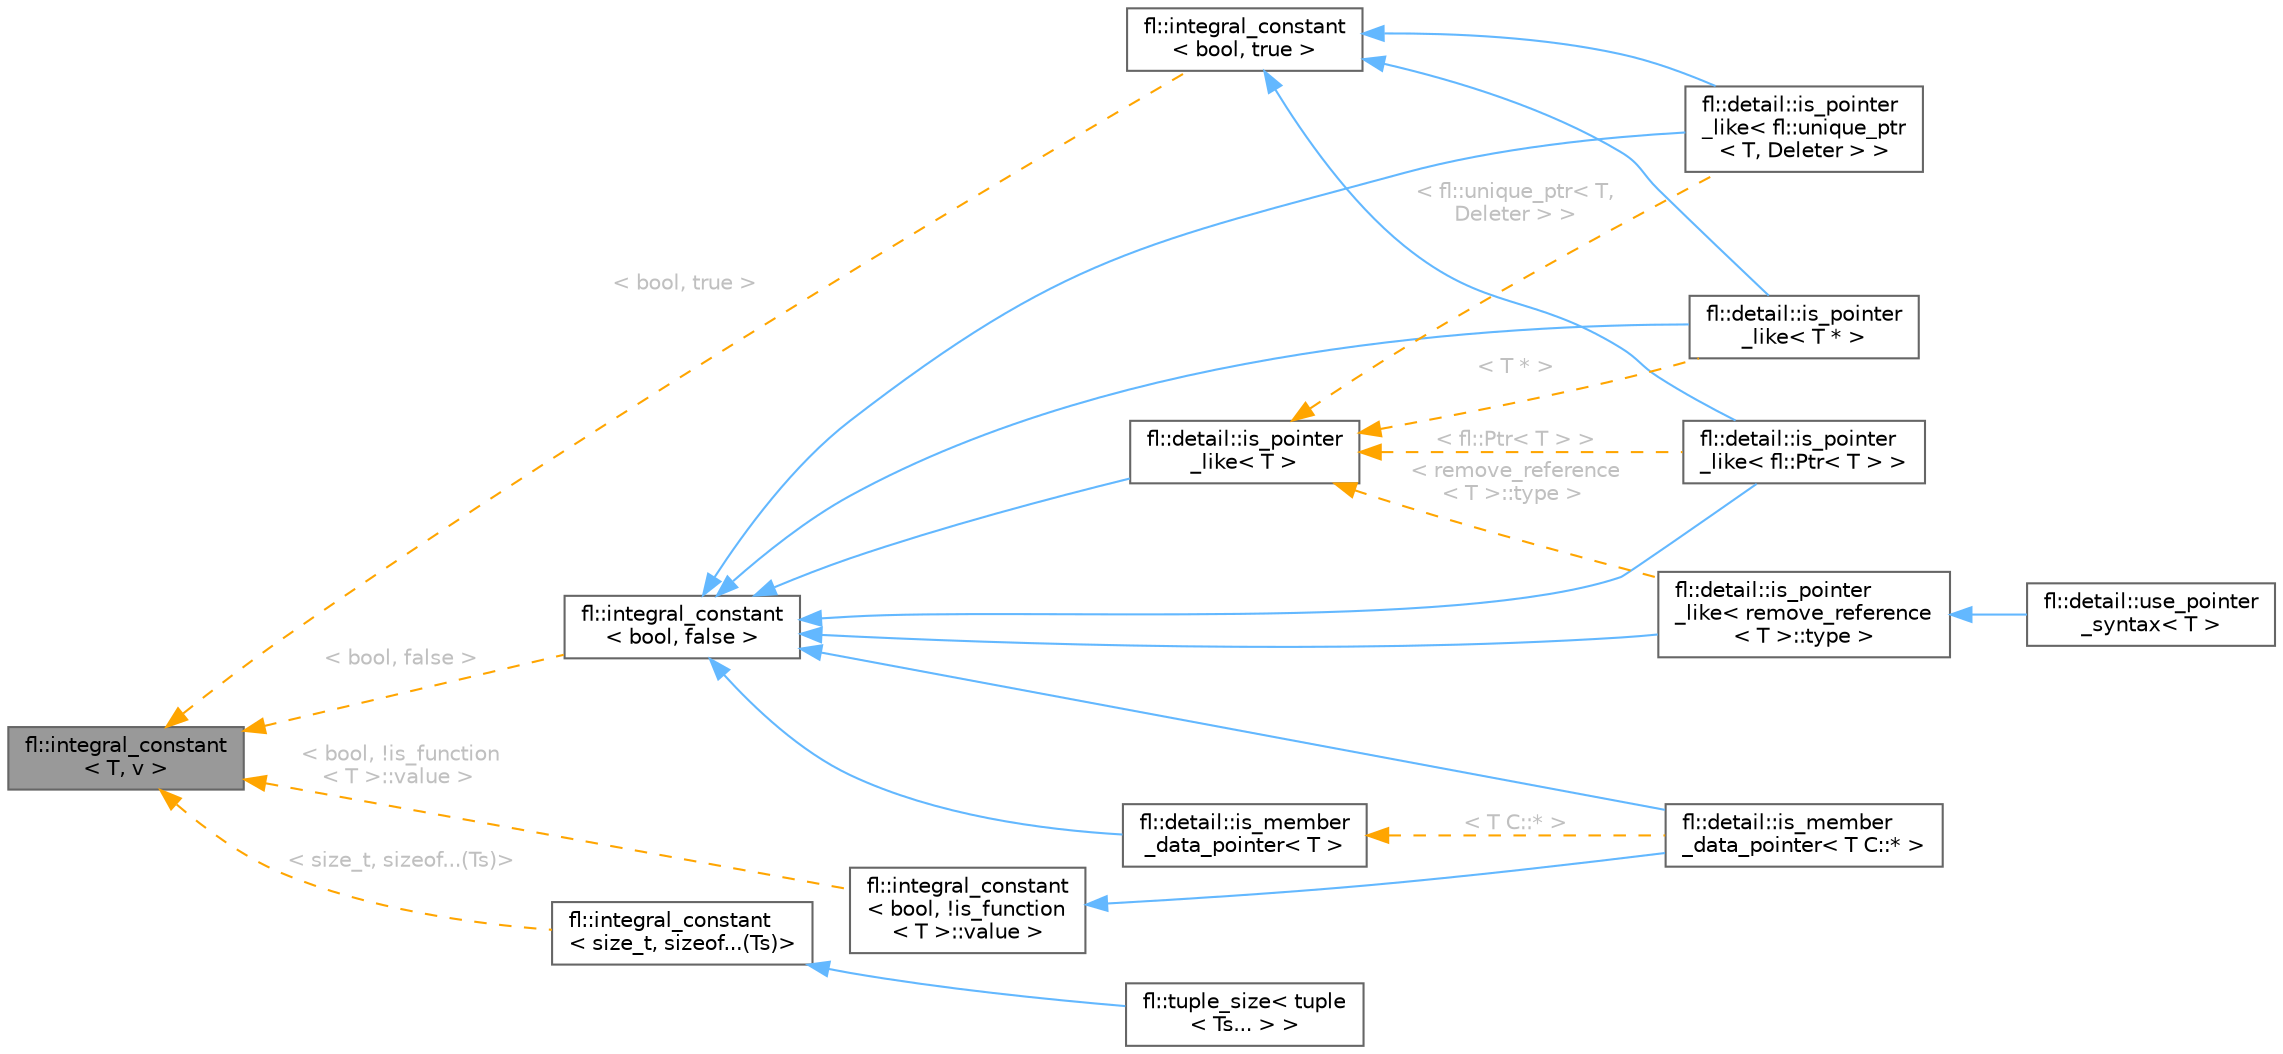 digraph "fl::integral_constant&lt; T, v &gt;"
{
 // INTERACTIVE_SVG=YES
 // LATEX_PDF_SIZE
  bgcolor="transparent";
  edge [fontname=Helvetica,fontsize=10,labelfontname=Helvetica,labelfontsize=10];
  node [fontname=Helvetica,fontsize=10,shape=box,height=0.2,width=0.4];
  rankdir="LR";
  Node1 [id="Node000001",label="fl::integral_constant\l\< T, v \>",height=0.2,width=0.4,color="gray40", fillcolor="grey60", style="filled", fontcolor="black",tooltip=" "];
  Node1 -> Node2 [id="edge1_Node000001_Node000002",dir="back",color="orange",style="dashed",tooltip=" ",label=" \< bool, true \>",fontcolor="grey" ];
  Node2 [id="Node000002",label="fl::integral_constant\l\< bool, true \>",height=0.2,width=0.4,color="gray40", fillcolor="white", style="filled",URL="$d1/d55/structfl_1_1integral__constant.html",tooltip=" "];
  Node2 -> Node3 [id="edge2_Node000002_Node000003",dir="back",color="steelblue1",style="solid",tooltip=" "];
  Node3 [id="Node000003",label="fl::detail::is_pointer\l_like\< T * \>",height=0.2,width=0.4,color="gray40", fillcolor="white", style="filled",URL="$d0/dd7/structfl_1_1detail_1_1is__pointer__like_3_01_t_01_5_01_4.html",tooltip=" "];
  Node2 -> Node4 [id="edge3_Node000002_Node000004",dir="back",color="steelblue1",style="solid",tooltip=" "];
  Node4 [id="Node000004",label="fl::detail::is_pointer\l_like\< fl::Ptr\< T \> \>",height=0.2,width=0.4,color="gray40", fillcolor="white", style="filled",URL="$dd/d18/structfl_1_1detail_1_1is__pointer__like_3_01fl_1_1_ptr_3_01_t_01_4_01_4.html",tooltip=" "];
  Node2 -> Node5 [id="edge4_Node000002_Node000005",dir="back",color="steelblue1",style="solid",tooltip=" "];
  Node5 [id="Node000005",label="fl::detail::is_pointer\l_like\< fl::unique_ptr\l\< T, Deleter \> \>",height=0.2,width=0.4,color="gray40", fillcolor="white", style="filled",URL="$d1/d18/structfl_1_1detail_1_1is__pointer__like_3_01fl_1_1unique__ptr_3_01_t_00_01_deleter_01_4_01_4.html",tooltip=" "];
  Node1 -> Node6 [id="edge5_Node000001_Node000006",dir="back",color="orange",style="dashed",tooltip=" ",label=" \< bool, false \>",fontcolor="grey" ];
  Node6 [id="Node000006",label="fl::integral_constant\l\< bool, false \>",height=0.2,width=0.4,color="gray40", fillcolor="white", style="filled",URL="$d1/d55/structfl_1_1integral__constant.html",tooltip=" "];
  Node6 -> Node7 [id="edge6_Node000006_Node000007",dir="back",color="steelblue1",style="solid",tooltip=" "];
  Node7 [id="Node000007",label="fl::detail::is_member\l_data_pointer\< T C::* \>",height=0.2,width=0.4,color="gray40", fillcolor="white", style="filled",URL="$d2/df5/structfl_1_1detail_1_1is__member__data__pointer_3_01_t_01_c_1_1_5_01_4.html",tooltip=" "];
  Node6 -> Node8 [id="edge7_Node000006_Node000008",dir="back",color="steelblue1",style="solid",tooltip=" "];
  Node8 [id="Node000008",label="fl::detail::is_pointer\l_like\< remove_reference\l\< T \>::type \>",height=0.2,width=0.4,color="gray40", fillcolor="white", style="filled",URL="$d4/dc1/structfl_1_1detail_1_1is__pointer__like.html",tooltip=" "];
  Node8 -> Node9 [id="edge8_Node000008_Node000009",dir="back",color="steelblue1",style="solid",tooltip=" "];
  Node9 [id="Node000009",label="fl::detail::use_pointer\l_syntax\< T \>",height=0.2,width=0.4,color="gray40", fillcolor="white", style="filled",URL="$dd/d6a/structfl_1_1detail_1_1use__pointer__syntax.html",tooltip=" "];
  Node6 -> Node3 [id="edge9_Node000006_Node000003",dir="back",color="steelblue1",style="solid",tooltip=" "];
  Node6 -> Node4 [id="edge10_Node000006_Node000004",dir="back",color="steelblue1",style="solid",tooltip=" "];
  Node6 -> Node5 [id="edge11_Node000006_Node000005",dir="back",color="steelblue1",style="solid",tooltip=" "];
  Node6 -> Node10 [id="edge12_Node000006_Node000010",dir="back",color="steelblue1",style="solid",tooltip=" "];
  Node10 [id="Node000010",label="fl::detail::is_member\l_data_pointer\< T \>",height=0.2,width=0.4,color="gray40", fillcolor="white", style="filled",URL="$dd/d83/structfl_1_1detail_1_1is__member__data__pointer.html",tooltip=" "];
  Node10 -> Node7 [id="edge13_Node000010_Node000007",dir="back",color="orange",style="dashed",tooltip=" ",label=" \< T C::* \>",fontcolor="grey" ];
  Node6 -> Node11 [id="edge14_Node000006_Node000011",dir="back",color="steelblue1",style="solid",tooltip=" "];
  Node11 [id="Node000011",label="fl::detail::is_pointer\l_like\< T \>",height=0.2,width=0.4,color="gray40", fillcolor="white", style="filled",URL="$d4/dc1/structfl_1_1detail_1_1is__pointer__like.html",tooltip=" "];
  Node11 -> Node8 [id="edge15_Node000011_Node000008",dir="back",color="orange",style="dashed",tooltip=" ",label=" \< remove_reference\l\< T \>::type \>",fontcolor="grey" ];
  Node11 -> Node3 [id="edge16_Node000011_Node000003",dir="back",color="orange",style="dashed",tooltip=" ",label=" \< T * \>",fontcolor="grey" ];
  Node11 -> Node4 [id="edge17_Node000011_Node000004",dir="back",color="orange",style="dashed",tooltip=" ",label=" \< fl::Ptr\< T \> \>",fontcolor="grey" ];
  Node11 -> Node5 [id="edge18_Node000011_Node000005",dir="back",color="orange",style="dashed",tooltip=" ",label=" \< fl::unique_ptr\< T,\l Deleter \> \>",fontcolor="grey" ];
  Node1 -> Node12 [id="edge19_Node000001_Node000012",dir="back",color="orange",style="dashed",tooltip=" ",label=" \< bool, !is_function\l\< T \>::value \>",fontcolor="grey" ];
  Node12 [id="Node000012",label="fl::integral_constant\l\< bool, !is_function\l\< T \>::value \>",height=0.2,width=0.4,color="gray40", fillcolor="white", style="filled",URL="$d1/d55/structfl_1_1integral__constant.html",tooltip=" "];
  Node12 -> Node7 [id="edge20_Node000012_Node000007",dir="back",color="steelblue1",style="solid",tooltip=" "];
  Node1 -> Node13 [id="edge21_Node000001_Node000013",dir="back",color="orange",style="dashed",tooltip=" ",label=" \< size_t, sizeof...(Ts)\>",fontcolor="grey" ];
  Node13 [id="Node000013",label="fl::integral_constant\l\< size_t, sizeof...(Ts)\>",height=0.2,width=0.4,color="gray40", fillcolor="white", style="filled",URL="$d1/d55/structfl_1_1integral__constant.html",tooltip=" "];
  Node13 -> Node14 [id="edge22_Node000013_Node000014",dir="back",color="steelblue1",style="solid",tooltip=" "];
  Node14 [id="Node000014",label="fl::tuple_size\< tuple\l\< Ts... \> \>",height=0.2,width=0.4,color="gray40", fillcolor="white", style="filled",URL="$d5/d12/structfl_1_1tuple__size_3_01tuple_3_01_ts_8_8_8_01_4_01_4.html",tooltip=" "];
}
